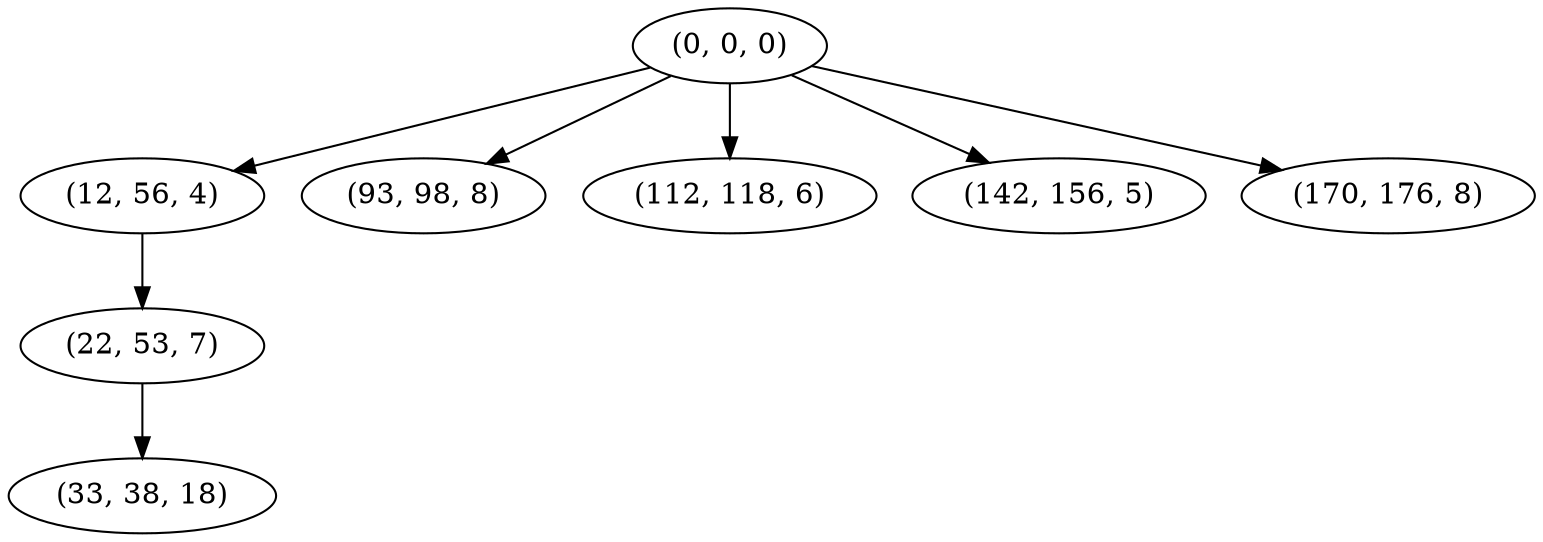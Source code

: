 digraph tree {
    "(0, 0, 0)";
    "(12, 56, 4)";
    "(22, 53, 7)";
    "(33, 38, 18)";
    "(93, 98, 8)";
    "(112, 118, 6)";
    "(142, 156, 5)";
    "(170, 176, 8)";
    "(0, 0, 0)" -> "(12, 56, 4)";
    "(0, 0, 0)" -> "(93, 98, 8)";
    "(0, 0, 0)" -> "(112, 118, 6)";
    "(0, 0, 0)" -> "(142, 156, 5)";
    "(0, 0, 0)" -> "(170, 176, 8)";
    "(12, 56, 4)" -> "(22, 53, 7)";
    "(22, 53, 7)" -> "(33, 38, 18)";
}

